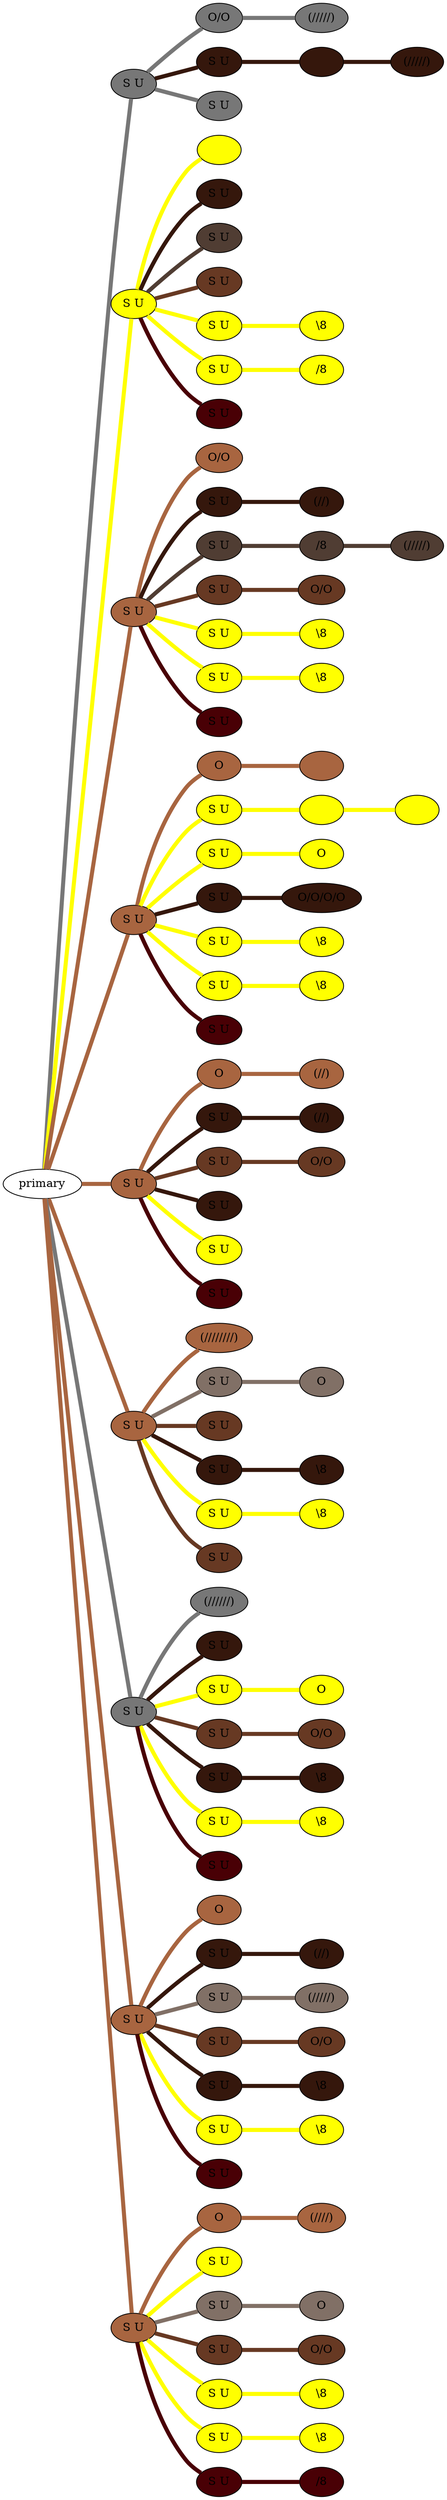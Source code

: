 graph {
 graph [rankdir=LR]
"primary" -- "1" [penwidth=5,color="#777777"]
"1" [label="S U", style=filled, fillcolor="#777777"]
"1" -- "1:0" [penwidth=5,color="#777777"]
"1:0" [label="O/O", style=filled, fillcolor="#777777"]
"1:0" -- "1:1" [penwidth=5,color="#777777"]
"1:1" [label="(/////)", style=filled, fillcolor="#777777"]
"1" -- "1s1" [penwidth=5,color="#35170C"]
"1s1" [label="S U", style=filled, fillcolor="#35170C"]
"1s1" -- "1s1:0" [penwidth=5,color="#35170C"]
"1s1:0" [label="", style=filled, fillcolor="#35170C"]
"1s1:0" -- "1s1:1" [penwidth=5,color="#35170C"]
"1s1:1" [label="(/////)", style=filled, fillcolor="#35170C"]
"1" -- "1s2" [penwidth=5,color="#777777"]
"1s2" [label="S U", style=filled, fillcolor="#777777"]
"primary" -- "2" [penwidth=5,color=yellow]
"2" [label="S U", style=filled, fillcolor=yellow]
"2" -- "2:0" [penwidth=5,color=yellow]
"2:0" [label="", style=filled, fillcolor=yellow]
"2" -- "2s1" [penwidth=5,color="#35170C"]
"2s1" [label="S U", style=filled, fillcolor="#35170C"]
"2" -- "2s2" [penwidth=5,color="#503D33"]
"2s2" [label="S U", style=filled, fillcolor="#503D33"]
"2" -- "2s3" [penwidth=5,color="#673923"]
"2s3" [label="S U", style=filled, fillcolor="#673923"]
"2" -- "2s4" [penwidth=5,color=yellow]
"2s4" [label="S U", style=filled, fillcolor=yellow]
"2s4" -- "2s4:0" [penwidth=5,color=yellow]
"2s4:0" [label="\\8", style=filled, fillcolor=yellow]
"2" -- "2s5" [penwidth=5,color=yellow]
"2s5" [label="S U", style=filled, fillcolor=yellow]
"2s5" -- "2s5:0" [penwidth=5,color=yellow]
"2s5:0" [label="/8", style=filled, fillcolor=yellow]
"2" -- "2s6" [penwidth=5,color="#490005"]
"2s6" [label="S U", style=filled, fillcolor="#490005"]
"primary" -- "3" [penwidth=5,color="#A86540"]
"3" [label="S U", style=filled, fillcolor="#A86540"]
"3" -- "3:0" [penwidth=5,color="#A86540"]
"3:0" [label="O/O", style=filled, fillcolor="#A86540"]
"3" -- "3s1" [penwidth=5,color="#35170C"]
"3s1" [label="S U", style=filled, fillcolor="#35170C"]
"3s1" -- "3s1:0" [penwidth=5,color="#35170C"]
"3s1:0" [label="(//)", style=filled, fillcolor="#35170C"]
"3" -- "3s2" [penwidth=5,color="#503D33"]
"3s2" [label="S U", style=filled, fillcolor="#503D33"]
"3s2" -- "3s2:0" [penwidth=5,color="#503D33"]
"3s2:0" [label="/8", style=filled, fillcolor="#503D33"]
"3s2:0" -- "3s2:1" [penwidth=5,color="#503D33"]
"3s2:1" [label="(/////)", style=filled, fillcolor="#503D33"]
"3" -- "3s3" [penwidth=5,color="#673923"]
"3s3" [label="S U", style=filled, fillcolor="#673923"]
"3s3" -- "3s3:0" [penwidth=5,color="#673923"]
"3s3:0" [label="O/O", style=filled, fillcolor="#673923"]
"3" -- "3s4" [penwidth=5,color=yellow]
"3s4" [label="S U", style=filled, fillcolor=yellow]
"3s4" -- "3s4:0" [penwidth=5,color=yellow]
"3s4:0" [label="\\8", style=filled, fillcolor=yellow]
"3" -- "3s5" [penwidth=5,color=yellow]
"3s5" [label="S U", style=filled, fillcolor=yellow]
"3s5" -- "3s5:0" [penwidth=5,color=yellow]
"3s5:0" [label="\\8", style=filled, fillcolor=yellow]
"3" -- "3s6" [penwidth=5,color="#490005"]
"3s6" [label="S U", style=filled, fillcolor="#490005"]
"primary" -- "4" [penwidth=5,color="#A86540"]
"4" [label="S U", style=filled, fillcolor="#A86540"]
"4" -- "4:0" [penwidth=5,color="#A86540"]
"4:0" [label="O", style=filled, fillcolor="#A86540"]
"4:0" -- "4:1" [penwidth=5,color="#A86540"]
"4:1" [label="", style=filled, fillcolor="#A86540"]
"4" -- "4s1" [penwidth=5,color=yellow]
"4s1" [label="S U", style=filled, fillcolor=yellow]
"4s1" -- "4s1:0" [penwidth=5,color=yellow]
"4s1:0" [label="", style=filled, fillcolor=yellow]
"4s1:0" -- "4s1:1" [penwidth=5,color=yellow]
"4s1:1" [label="", style=filled, fillcolor=yellow]
"4" -- "4s2" [penwidth=5,color=yellow]
"4s2" [label="S U", style=filled, fillcolor=yellow]
"4s2" -- "4s2:0" [penwidth=5,color=yellow]
"4s2:0" [label="O", style=filled, fillcolor=yellow]
"4" -- "4s3" [penwidth=5,color="#35170C"]
"4s3" [label="S U", style=filled, fillcolor="#35170C"]
"4s3" -- "4s3:0" [penwidth=5,color="#35170C"]
"4s3:0" [label="O/O/O/O", style=filled, fillcolor="#35170C"]
"4" -- "4s4" [penwidth=5,color=yellow]
"4s4" [label="S U", style=filled, fillcolor=yellow]
"4s4" -- "4s4:0" [penwidth=5,color=yellow]
"4s4:0" [label="\\8", style=filled, fillcolor=yellow]
"4" -- "4s5" [penwidth=5,color=yellow]
"4s5" [label="S U", style=filled, fillcolor=yellow]
"4s5" -- "4s5:0" [penwidth=5,color=yellow]
"4s5:0" [label="\\8", style=filled, fillcolor=yellow]
"4" -- "4s6" [penwidth=5,color="#490005"]
"4s6" [label="S U", style=filled, fillcolor="#490005"]
"primary" -- "5" [penwidth=5,color="#A86540"]
"5" [label="S U", style=filled, fillcolor="#A86540"]
"5" -- "5:0" [penwidth=5,color="#A86540"]
"5:0" [label="O", style=filled, fillcolor="#A86540"]
"5:0" -- "5:1" [penwidth=5,color="#A86540"]
"5:1" [label="(//)", style=filled, fillcolor="#A86540"]
"5" -- "5s1" [penwidth=5,color="#35170C"]
"5s1" [label="S U", style=filled, fillcolor="#35170C"]
"5s1" -- "5s1:0" [penwidth=5,color="#35170C"]
"5s1:0" [label="(//)", style=filled, fillcolor="#35170C"]
"5" -- "5s2" [penwidth=5,color="#673923"]
"5s2" [label="S U", style=filled, fillcolor="#673923"]
"5s2" -- "5s2:0" [penwidth=5,color="#673923"]
"5s2:0" [label="O/O", style=filled, fillcolor="#673923"]
"5" -- "5s3" [penwidth=5,color="#35170C"]
"5s3" [label="S U", style=filled, fillcolor="#35170C"]
"5" -- "5s4" [penwidth=5,color=yellow]
"5s4" [label="S U", style=filled, fillcolor=yellow]
"5" -- "5s5" [penwidth=5,color="#490005"]
"5s5" [label="S U", style=filled, fillcolor="#490005"]
"primary" -- "6" [penwidth=5,color="#A86540"]
"6" [label="S U", style=filled, fillcolor="#A86540"]
"6" -- "6:0" [penwidth=5,color="#A86540"]
"6:0" [label="(////////)", style=filled, fillcolor="#A86540"]
"6" -- "6s1" [penwidth=5,color="#817066"]
"6s1" [label="S U", style=filled, fillcolor="#817066"]
"6s1" -- "6s1:0" [penwidth=5,color="#817066"]
"6s1:0" [label="O", style=filled, fillcolor="#817066"]
"6" -- "6s2" [penwidth=5,color="#673923"]
"6s2" [label="S U", style=filled, fillcolor="#673923"]
"6" -- "6s3" [penwidth=5,color="#35170C"]
"6s3" [label="S U", style=filled, fillcolor="#35170C"]
"6s3" -- "6s3:0" [penwidth=5,color="#35170C"]
"6s3:0" [label="\\8", style=filled, fillcolor="#35170C"]
"6" -- "6s4" [penwidth=5,color=yellow]
"6s4" [label="S U", style=filled, fillcolor=yellow]
"6s4" -- "6s4:0" [penwidth=5,color=yellow]
"6s4:0" [label="\\8", style=filled, fillcolor=yellow]
"6" -- "6s5" [penwidth=5,color="#673923"]
"6s5" [label="S U", style=filled, fillcolor="#673923"]
"primary" -- "7" [penwidth=5,color="#777777"]
"7" [label="S U", style=filled, fillcolor="#777777"]
"7" -- "7:0" [penwidth=5,color="#777777"]
"7:0" [label="(//////)", style=filled, fillcolor="#777777"]
"7" -- "7s1" [penwidth=5,color="#35170C"]
"7s1" [label="S U", style=filled, fillcolor="#35170C"]
"7" -- "7s2" [penwidth=5,color=yellow]
"7s2" [label="S U", style=filled, fillcolor=yellow]
"7s2" -- "7s2:0" [penwidth=5,color=yellow]
"7s2:0" [label="O", style=filled, fillcolor=yellow]
"7" -- "7s3" [penwidth=5,color="#673923"]
"7s3" [label="S U", style=filled, fillcolor="#673923"]
"7s3" -- "7s3:0" [penwidth=5,color="#673923"]
"7s3:0" [label="O/O", style=filled, fillcolor="#673923"]
"7" -- "7s4" [penwidth=5,color="#35170C"]
"7s4" [label="S U", style=filled, fillcolor="#35170C"]
"7s4" -- "7s4:0" [penwidth=5,color="#35170C"]
"7s4:0" [label="\\8", style=filled, fillcolor="#35170C"]
"7" -- "7s5" [penwidth=5,color=yellow]
"7s5" [label="S U", style=filled, fillcolor=yellow]
"7s5" -- "7s5:0" [penwidth=5,color=yellow]
"7s5:0" [label="\\8", style=filled, fillcolor=yellow]
"7" -- "7s6" [penwidth=5,color="#490005"]
"7s6" [label="S U", style=filled, fillcolor="#490005"]
"primary" -- "8" [penwidth=5,color="#A86540"]
"8" [label="S U", style=filled, fillcolor="#A86540"]
"8" -- "8:0" [penwidth=5,color="#A86540"]
"8:0" [label="O", style=filled, fillcolor="#A86540"]
"8" -- "8s1" [penwidth=5,color="#35170C"]
"8s1" [label="S U", style=filled, fillcolor="#35170C"]
"8s1" -- "8s1:0" [penwidth=5,color="#35170C"]
"8s1:0" [label="(//)", style=filled, fillcolor="#35170C"]
"8" -- "8s2" [penwidth=5,color="#817066"]
"8s2" [label="S U", style=filled, fillcolor="#817066"]
"8s2" -- "8s2:0" [penwidth=5,color="#817066"]
"8s2:0" [label="(/////)", style=filled, fillcolor="#817066"]
"8" -- "8s3" [penwidth=5,color="#673923"]
"8s3" [label="S U", style=filled, fillcolor="#673923"]
"8s3" -- "8s3:0" [penwidth=5,color="#673923"]
"8s3:0" [label="O/O", style=filled, fillcolor="#673923"]
"8" -- "8s4" [penwidth=5,color="#35170C"]
"8s4" [label="S U", style=filled, fillcolor="#35170C"]
"8s4" -- "8s4:0" [penwidth=5,color="#35170C"]
"8s4:0" [label="\\8", style=filled, fillcolor="#35170C"]
"8" -- "8s5" [penwidth=5,color=yellow]
"8s5" [label="S U", style=filled, fillcolor=yellow]
"8s5" -- "8s5:0" [penwidth=5,color=yellow]
"8s5:0" [label="\\8", style=filled, fillcolor=yellow]
"8" -- "8s6" [penwidth=5,color="#490005"]
"8s6" [label="S U", style=filled, fillcolor="#490005"]
"primary" -- "9" [penwidth=5,color="#A86540"]
"9" [label="S U", style=filled, fillcolor="#A86540"]
"9" -- "9:0" [penwidth=5,color="#A86540"]
"9:0" [label="O", style=filled, fillcolor="#A86540"]
"9:0" -- "9:1" [penwidth=5,color="#A86540"]
"9:1" [label="(////)", style=filled, fillcolor="#A86540"]
"9" -- "9s1" [penwidth=5,color=yellow]
"9s1" [label="S U", style=filled, fillcolor=yellow]
"9" -- "9s2" [penwidth=5,color="#817066"]
"9s2" [label="S U", style=filled, fillcolor="#817066"]
"9s2" -- "9s2:0" [penwidth=5,color="#817066"]
"9s2:0" [label="O", style=filled, fillcolor="#817066"]
"9" -- "9s3" [penwidth=5,color="#673923"]
"9s3" [label="S U", style=filled, fillcolor="#673923"]
"9s3" -- "9s3:0" [penwidth=5,color="#673923"]
"9s3:0" [label="O/O", style=filled, fillcolor="#673923"]
"9" -- "9s4" [penwidth=5,color=yellow]
"9s4" [label="S U", style=filled, fillcolor=yellow]
"9s4" -- "9s4:0" [penwidth=5,color=yellow]
"9s4:0" [label="\\8", style=filled, fillcolor=yellow]
"9" -- "9s5" [penwidth=5,color=yellow]
"9s5" [label="S U", style=filled, fillcolor=yellow]
"9s5" -- "9s5:0" [penwidth=5,color=yellow]
"9s5:0" [label="\\8", style=filled, fillcolor=yellow]
"9" -- "9s6" [penwidth=5,color="#490005"]
"9s6" [label="S U", style=filled, fillcolor="#490005"]
"9s6" -- "9s6:0" [penwidth=5,color="#490005"]
"9s6:0" [label="/8", style=filled, fillcolor="#490005"]
}
